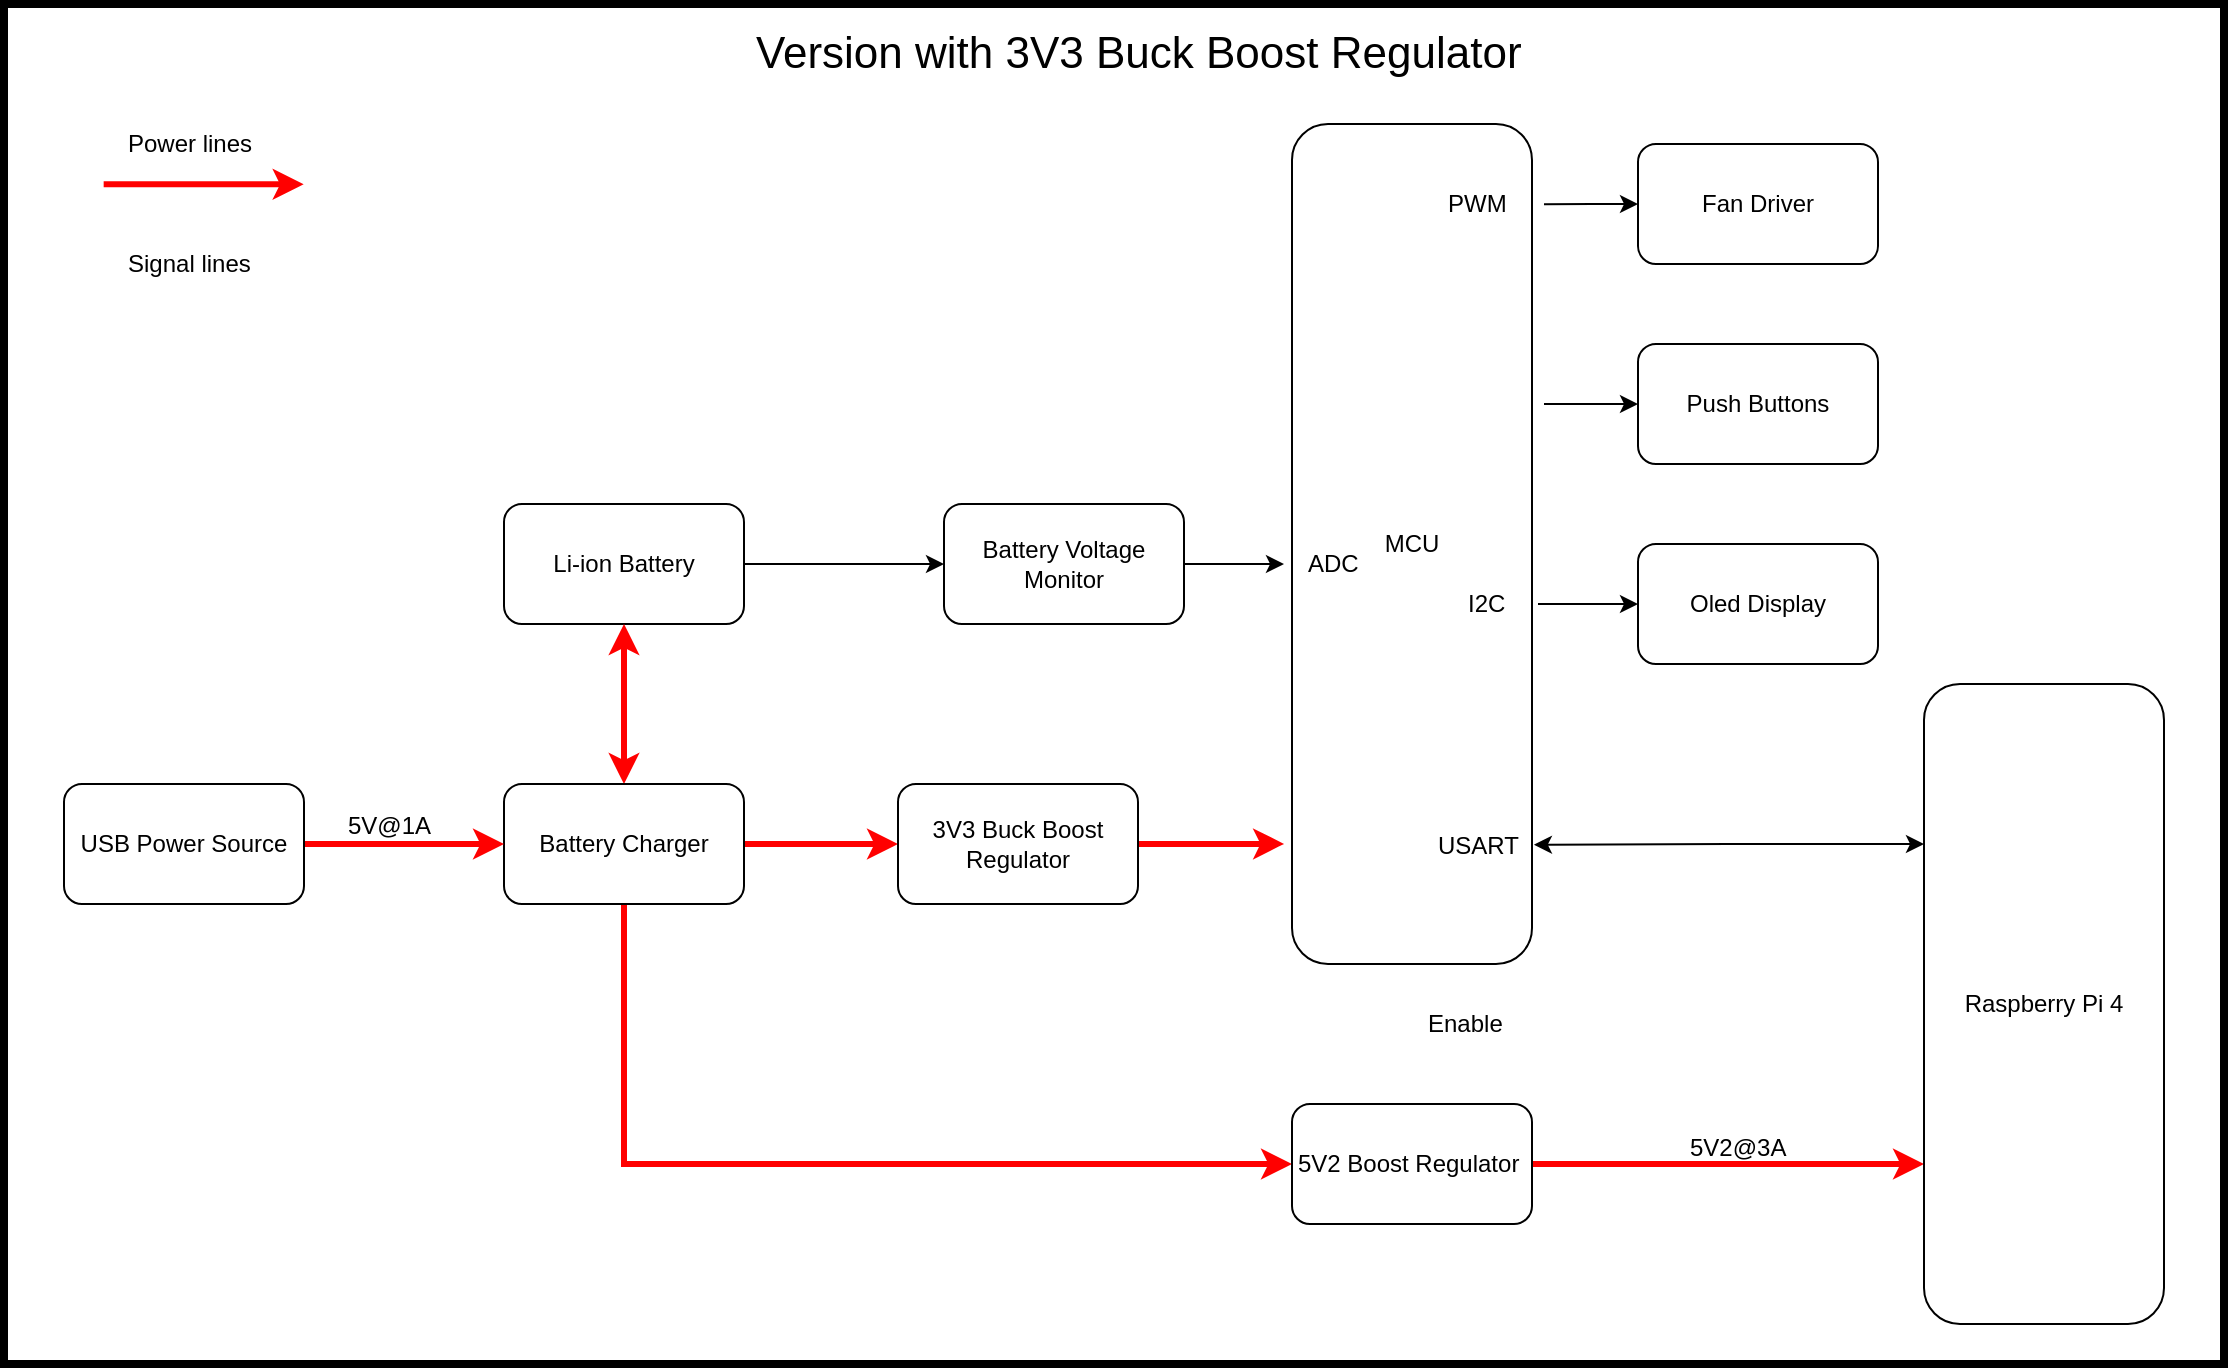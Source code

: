 <mxfile version="11.1.4" type="device"><diagram id="kDLcIXzdxFSRQ1gjOXKr" name="Page-1"><mxGraphModel dx="1054" dy="568" grid="1" gridSize="10" guides="1" tooltips="1" connect="1" arrows="1" fold="1" page="1" pageScale="1" pageWidth="1169" pageHeight="827" math="0" shadow="0"><root><mxCell id="0"/><mxCell id="1" parent="0"/><mxCell id="gEEnpcz5tW3onMNYVai2-53" value="" style="rounded=0;whiteSpace=wrap;html=1;fillColor=none;strokeWidth=4;" parent="1" vertex="1"><mxGeometry x="10" y="10" width="1110" height="680" as="geometry"/></mxCell><mxCell id="gEEnpcz5tW3onMNYVai2-47" style="edgeStyle=orthogonalEdgeStyle;rounded=0;orthogonalLoop=1;jettySize=auto;html=1;exitX=1;exitY=0.5;exitDx=0;exitDy=0;entryX=0;entryY=0.5;entryDx=0;entryDy=0;startArrow=none;startFill=0;" parent="1" source="gEEnpcz5tW3onMNYVai2-1" target="gEEnpcz5tW3onMNYVai2-40" edge="1"><mxGeometry relative="1" as="geometry"/></mxCell><mxCell id="gEEnpcz5tW3onMNYVai2-1" value="Li-ion Battery" style="rounded=1;whiteSpace=wrap;html=1;" parent="1" vertex="1"><mxGeometry x="260" y="260" width="120" height="60" as="geometry"/></mxCell><mxCell id="gEEnpcz5tW3onMNYVai2-11" style="edgeStyle=orthogonalEdgeStyle;rounded=0;orthogonalLoop=1;jettySize=auto;html=1;entryX=0.5;entryY=1;entryDx=0;entryDy=0;startArrow=classic;startFill=1;strokeColor=#FF0000;strokeWidth=3;" parent="1" source="gEEnpcz5tW3onMNYVai2-3" target="gEEnpcz5tW3onMNYVai2-1" edge="1"><mxGeometry relative="1" as="geometry"/></mxCell><mxCell id="gEEnpcz5tW3onMNYVai2-23" style="edgeStyle=orthogonalEdgeStyle;rounded=0;orthogonalLoop=1;jettySize=auto;html=1;entryX=0;entryY=0.5;entryDx=0;entryDy=0;strokeColor=#FF0000;strokeWidth=3;" parent="1" source="gEEnpcz5tW3onMNYVai2-3" target="gEEnpcz5tW3onMNYVai2-7" edge="1"><mxGeometry relative="1" as="geometry"><mxPoint x="380" y="620" as="targetPoint"/><Array as="points"><mxPoint x="320" y="590"/></Array></mxGeometry></mxCell><mxCell id="r9M48mJuAkp23S6lzh1u-2" style="edgeStyle=orthogonalEdgeStyle;rounded=0;orthogonalLoop=1;jettySize=auto;html=1;exitX=1;exitY=0.5;exitDx=0;exitDy=0;entryX=0;entryY=0.5;entryDx=0;entryDy=0;startArrow=none;startFill=0;endArrow=classic;endFill=1;strokeColor=#FF0000;strokeWidth=3;" edge="1" parent="1" source="gEEnpcz5tW3onMNYVai2-3" target="BwP4QTn4aUR33XA2nLYH-2"><mxGeometry relative="1" as="geometry"/></mxCell><mxCell id="gEEnpcz5tW3onMNYVai2-3" value="Battery Charger" style="rounded=1;whiteSpace=wrap;html=1;" parent="1" vertex="1"><mxGeometry x="260" y="400" width="120" height="60" as="geometry"/></mxCell><mxCell id="r9M48mJuAkp23S6lzh1u-3" style="edgeStyle=orthogonalEdgeStyle;rounded=0;orthogonalLoop=1;jettySize=auto;html=1;exitX=0.5;exitY=1;exitDx=0;exitDy=0;entryX=0.5;entryY=0;entryDx=0;entryDy=0;startArrow=none;startFill=0;endArrow=classic;endFill=1;strokeColor=#FFFFFF;strokeWidth=1;" edge="1" parent="1" source="gEEnpcz5tW3onMNYVai2-13" target="gEEnpcz5tW3onMNYVai2-7"><mxGeometry relative="1" as="geometry"/></mxCell><mxCell id="gEEnpcz5tW3onMNYVai2-13" value="MCU" style="rounded=1;whiteSpace=wrap;html=1;" parent="1" vertex="1"><mxGeometry x="654" y="70" width="120" height="420" as="geometry"/></mxCell><mxCell id="gEEnpcz5tW3onMNYVai2-44" style="edgeStyle=orthogonalEdgeStyle;rounded=0;orthogonalLoop=1;jettySize=auto;html=1;exitX=0;exitY=0.5;exitDx=0;exitDy=0;startArrow=classic;startFill=1;endArrow=none;endFill=0;" parent="1" source="gEEnpcz5tW3onMNYVai2-15" edge="1"><mxGeometry relative="1" as="geometry"><mxPoint x="777" y="310" as="targetPoint"/><Array as="points"><mxPoint x="777" y="310"/></Array></mxGeometry></mxCell><mxCell id="gEEnpcz5tW3onMNYVai2-15" value="Oled Display" style="rounded=1;whiteSpace=wrap;html=1;" parent="1" vertex="1"><mxGeometry x="827" y="280" width="120" height="60" as="geometry"/></mxCell><mxCell id="gEEnpcz5tW3onMNYVai2-27" style="edgeStyle=orthogonalEdgeStyle;rounded=0;orthogonalLoop=1;jettySize=auto;html=1;exitX=1;exitY=0.5;exitDx=0;exitDy=0;entryX=0;entryY=0.75;entryDx=0;entryDy=0;strokeColor=#FF0000;strokeWidth=3;" parent="1" source="gEEnpcz5tW3onMNYVai2-7" target="gEEnpcz5tW3onMNYVai2-26" edge="1"><mxGeometry relative="1" as="geometry"/></mxCell><mxCell id="gEEnpcz5tW3onMNYVai2-7" value="5V2 Boost Regulator&amp;nbsp;" style="rounded=1;whiteSpace=wrap;html=1;" parent="1" vertex="1"><mxGeometry x="654" y="560" width="120" height="60" as="geometry"/></mxCell><mxCell id="gEEnpcz5tW3onMNYVai2-10" style="edgeStyle=orthogonalEdgeStyle;rounded=0;orthogonalLoop=1;jettySize=auto;html=1;exitX=1;exitY=0.5;exitDx=0;exitDy=0;entryX=0;entryY=0.5;entryDx=0;entryDy=0;fillColor=#a20025;strokeColor=#FF0000;strokeWidth=3;" parent="1" source="gEEnpcz5tW3onMNYVai2-8" target="gEEnpcz5tW3onMNYVai2-3" edge="1"><mxGeometry relative="1" as="geometry"/></mxCell><mxCell id="gEEnpcz5tW3onMNYVai2-8" value="USB Power Source" style="rounded=1;whiteSpace=wrap;html=1;" parent="1" vertex="1"><mxGeometry x="40" y="400" width="120" height="60" as="geometry"/></mxCell><mxCell id="gEEnpcz5tW3onMNYVai2-43" style="edgeStyle=orthogonalEdgeStyle;rounded=0;orthogonalLoop=1;jettySize=auto;html=1;startArrow=classic;startFill=1;endArrow=none;endFill=0;" parent="1" source="gEEnpcz5tW3onMNYVai2-17" edge="1"><mxGeometry relative="1" as="geometry"><mxPoint x="780" y="210" as="targetPoint"/></mxGeometry></mxCell><mxCell id="gEEnpcz5tW3onMNYVai2-17" value="Push Buttons" style="rounded=1;whiteSpace=wrap;html=1;" parent="1" vertex="1"><mxGeometry x="827" y="180" width="120" height="60" as="geometry"/></mxCell><mxCell id="gEEnpcz5tW3onMNYVai2-38" style="edgeStyle=orthogonalEdgeStyle;rounded=0;orthogonalLoop=1;jettySize=auto;html=1;exitX=0;exitY=0.25;exitDx=0;exitDy=0;entryX=1.008;entryY=0.858;entryDx=0;entryDy=0;entryPerimeter=0;startArrow=classic;startFill=1;" parent="1" source="gEEnpcz5tW3onMNYVai2-26" target="gEEnpcz5tW3onMNYVai2-13" edge="1"><mxGeometry relative="1" as="geometry"/></mxCell><mxCell id="gEEnpcz5tW3onMNYVai2-26" value="Raspberry Pi 4" style="rounded=1;whiteSpace=wrap;html=1;" parent="1" vertex="1"><mxGeometry x="970" y="350" width="120" height="320" as="geometry"/></mxCell><mxCell id="gEEnpcz5tW3onMNYVai2-29" value="5V@1A" style="text;html=1;resizable=0;points=[];autosize=1;align=left;verticalAlign=top;spacingTop=-4;" parent="1" vertex="1"><mxGeometry x="180" y="411" width="60" height="20" as="geometry"/></mxCell><mxCell id="gEEnpcz5tW3onMNYVai2-31" value="5V2@3A" style="text;html=1;resizable=0;points=[];autosize=1;align=left;verticalAlign=top;spacingTop=-4;" parent="1" vertex="1"><mxGeometry x="851" y="572" width="60" height="20" as="geometry"/></mxCell><mxCell id="gEEnpcz5tW3onMNYVai2-33" value="USART" style="text;html=1;resizable=0;points=[];autosize=1;align=left;verticalAlign=top;spacingTop=-4;" parent="1" vertex="1"><mxGeometry x="725" y="421" width="60" height="20" as="geometry"/></mxCell><mxCell id="gEEnpcz5tW3onMNYVai2-34" value="I2C" style="text;html=1;resizable=0;points=[];autosize=1;align=left;verticalAlign=top;spacingTop=-4;" parent="1" vertex="1"><mxGeometry x="740" y="300" width="30" height="20" as="geometry"/></mxCell><mxCell id="gEEnpcz5tW3onMNYVai2-46" style="edgeStyle=orthogonalEdgeStyle;rounded=0;orthogonalLoop=1;jettySize=auto;html=1;startArrow=none;startFill=0;" parent="1" source="gEEnpcz5tW3onMNYVai2-40" edge="1"><mxGeometry relative="1" as="geometry"><mxPoint x="650" y="290" as="targetPoint"/></mxGeometry></mxCell><mxCell id="gEEnpcz5tW3onMNYVai2-40" value="Battery Voltage Monitor" style="rounded=1;whiteSpace=wrap;html=1;" parent="1" vertex="1"><mxGeometry x="480" y="260" width="120" height="60" as="geometry"/></mxCell><mxCell id="gEEnpcz5tW3onMNYVai2-45" style="edgeStyle=orthogonalEdgeStyle;rounded=0;orthogonalLoop=1;jettySize=auto;html=1;exitX=0;exitY=0.5;exitDx=0;exitDy=0;startArrow=classic;startFill=1;endArrow=none;endFill=0;" parent="1" source="gEEnpcz5tW3onMNYVai2-41" edge="1"><mxGeometry relative="1" as="geometry"><mxPoint x="780" y="110.143" as="targetPoint"/></mxGeometry></mxCell><mxCell id="gEEnpcz5tW3onMNYVai2-41" value="Fan Driver" style="rounded=1;whiteSpace=wrap;html=1;" parent="1" vertex="1"><mxGeometry x="827" y="80" width="120" height="60" as="geometry"/></mxCell><mxCell id="gEEnpcz5tW3onMNYVai2-50" value="PWM" style="text;html=1;resizable=0;points=[];autosize=1;align=left;verticalAlign=top;spacingTop=-4;" parent="1" vertex="1"><mxGeometry x="730" y="100" width="40" height="20" as="geometry"/></mxCell><mxCell id="gEEnpcz5tW3onMNYVai2-51" value="ADC" style="text;html=1;resizable=0;points=[];autosize=1;align=left;verticalAlign=top;spacingTop=-4;" parent="1" vertex="1"><mxGeometry x="660" y="280" width="40" height="20" as="geometry"/></mxCell><mxCell id="gEEnpcz5tW3onMNYVai2-52" value="&lt;font style=&quot;font-size: 22px&quot;&gt;Version with 3V3 Buck Boost Regulator&lt;/font&gt;" style="text;html=1;resizable=0;points=[];autosize=1;align=left;verticalAlign=top;spacingTop=-4;" parent="1" vertex="1"><mxGeometry x="383.5" y="19" width="400" height="20" as="geometry"/></mxCell><mxCell id="r9M48mJuAkp23S6lzh1u-1" style="edgeStyle=orthogonalEdgeStyle;rounded=0;orthogonalLoop=1;jettySize=auto;html=1;entryX=-0.033;entryY=0.857;entryDx=0;entryDy=0;entryPerimeter=0;startArrow=none;startFill=0;endArrow=classic;endFill=1;strokeColor=#FF0000;strokeWidth=3;" edge="1" parent="1" source="BwP4QTn4aUR33XA2nLYH-2" target="gEEnpcz5tW3onMNYVai2-13"><mxGeometry relative="1" as="geometry"/></mxCell><mxCell id="BwP4QTn4aUR33XA2nLYH-2" value="3V3 Buck Boost Regulator" style="rounded=1;whiteSpace=wrap;html=1;" parent="1" vertex="1"><mxGeometry x="457" y="400" width="120" height="60" as="geometry"/></mxCell><mxCell id="BwP4QTn4aUR33XA2nLYH-4" value="Enable" style="text;html=1;resizable=0;points=[];autosize=1;align=left;verticalAlign=top;spacingTop=-4;" parent="1" vertex="1"><mxGeometry x="720" y="510" width="50" height="20" as="geometry"/></mxCell><mxCell id="BwP4QTn4aUR33XA2nLYH-6" style="edgeStyle=orthogonalEdgeStyle;rounded=0;orthogonalLoop=1;jettySize=auto;html=1;exitX=1;exitY=0.5;exitDx=0;exitDy=0;entryX=0;entryY=0.5;entryDx=0;entryDy=0;fillColor=#a20025;strokeColor=#FF0000;strokeWidth=3;" parent="1" edge="1"><mxGeometry relative="1" as="geometry"><mxPoint x="59.833" y="100.167" as="sourcePoint"/><mxPoint x="159.833" y="100.167" as="targetPoint"/></mxGeometry></mxCell><mxCell id="BwP4QTn4aUR33XA2nLYH-7" value="Power lines" style="text;html=1;resizable=0;points=[];autosize=1;align=left;verticalAlign=top;spacingTop=-4;" parent="1" vertex="1"><mxGeometry x="70" y="70" width="80" height="20" as="geometry"/></mxCell><mxCell id="BwP4QTn4aUR33XA2nLYH-8" style="edgeStyle=orthogonalEdgeStyle;rounded=0;orthogonalLoop=1;jettySize=auto;html=1;exitX=1;exitY=0.5;exitDx=0;exitDy=0;entryX=0;entryY=0.5;entryDx=0;entryDy=0;fillColor=#a20025;strokeColor=#FFFFFF;strokeWidth=1;" parent="1" edge="1"><mxGeometry relative="1" as="geometry"><mxPoint x="59.833" y="150.167" as="sourcePoint"/><mxPoint x="159.833" y="150.167" as="targetPoint"/></mxGeometry></mxCell><mxCell id="BwP4QTn4aUR33XA2nLYH-9" value="Signal lines" style="text;html=1;resizable=0;points=[];autosize=1;align=left;verticalAlign=top;spacingTop=-4;" parent="1" vertex="1"><mxGeometry x="70" y="130" width="80" height="20" as="geometry"/></mxCell></root></mxGraphModel></diagram></mxfile>